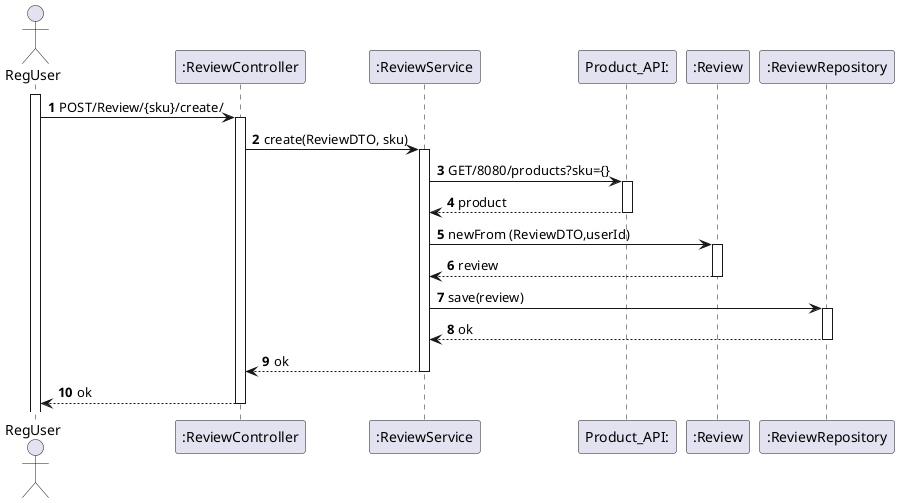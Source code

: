 @startuml
'https://plantuml.com/sequence-diagram


autoactivate on
autonumber

actor "RegUser" as User
participant ":ReviewController" as Ctrl
participant ":ReviewService" as Service
participant "Product_API:" as Api
participant ":Review" as Review
participant ":ReviewRepository" as Repo


activate User

User -> Ctrl : POST/Review/{sku}/create/
Ctrl -> Service : create(ReviewDTO, sku)
Service -> Api : GET/8080/products?sku={}
Api --> Service : product
''Ver como obter userId
Service -> Review : newFrom (ReviewDTO,userId)
Review --> Service : review
Service -> Repo : save(review)
Repo --> Service : ok
Service --> Ctrl : ok
Ctrl --> User : ok

@enduml